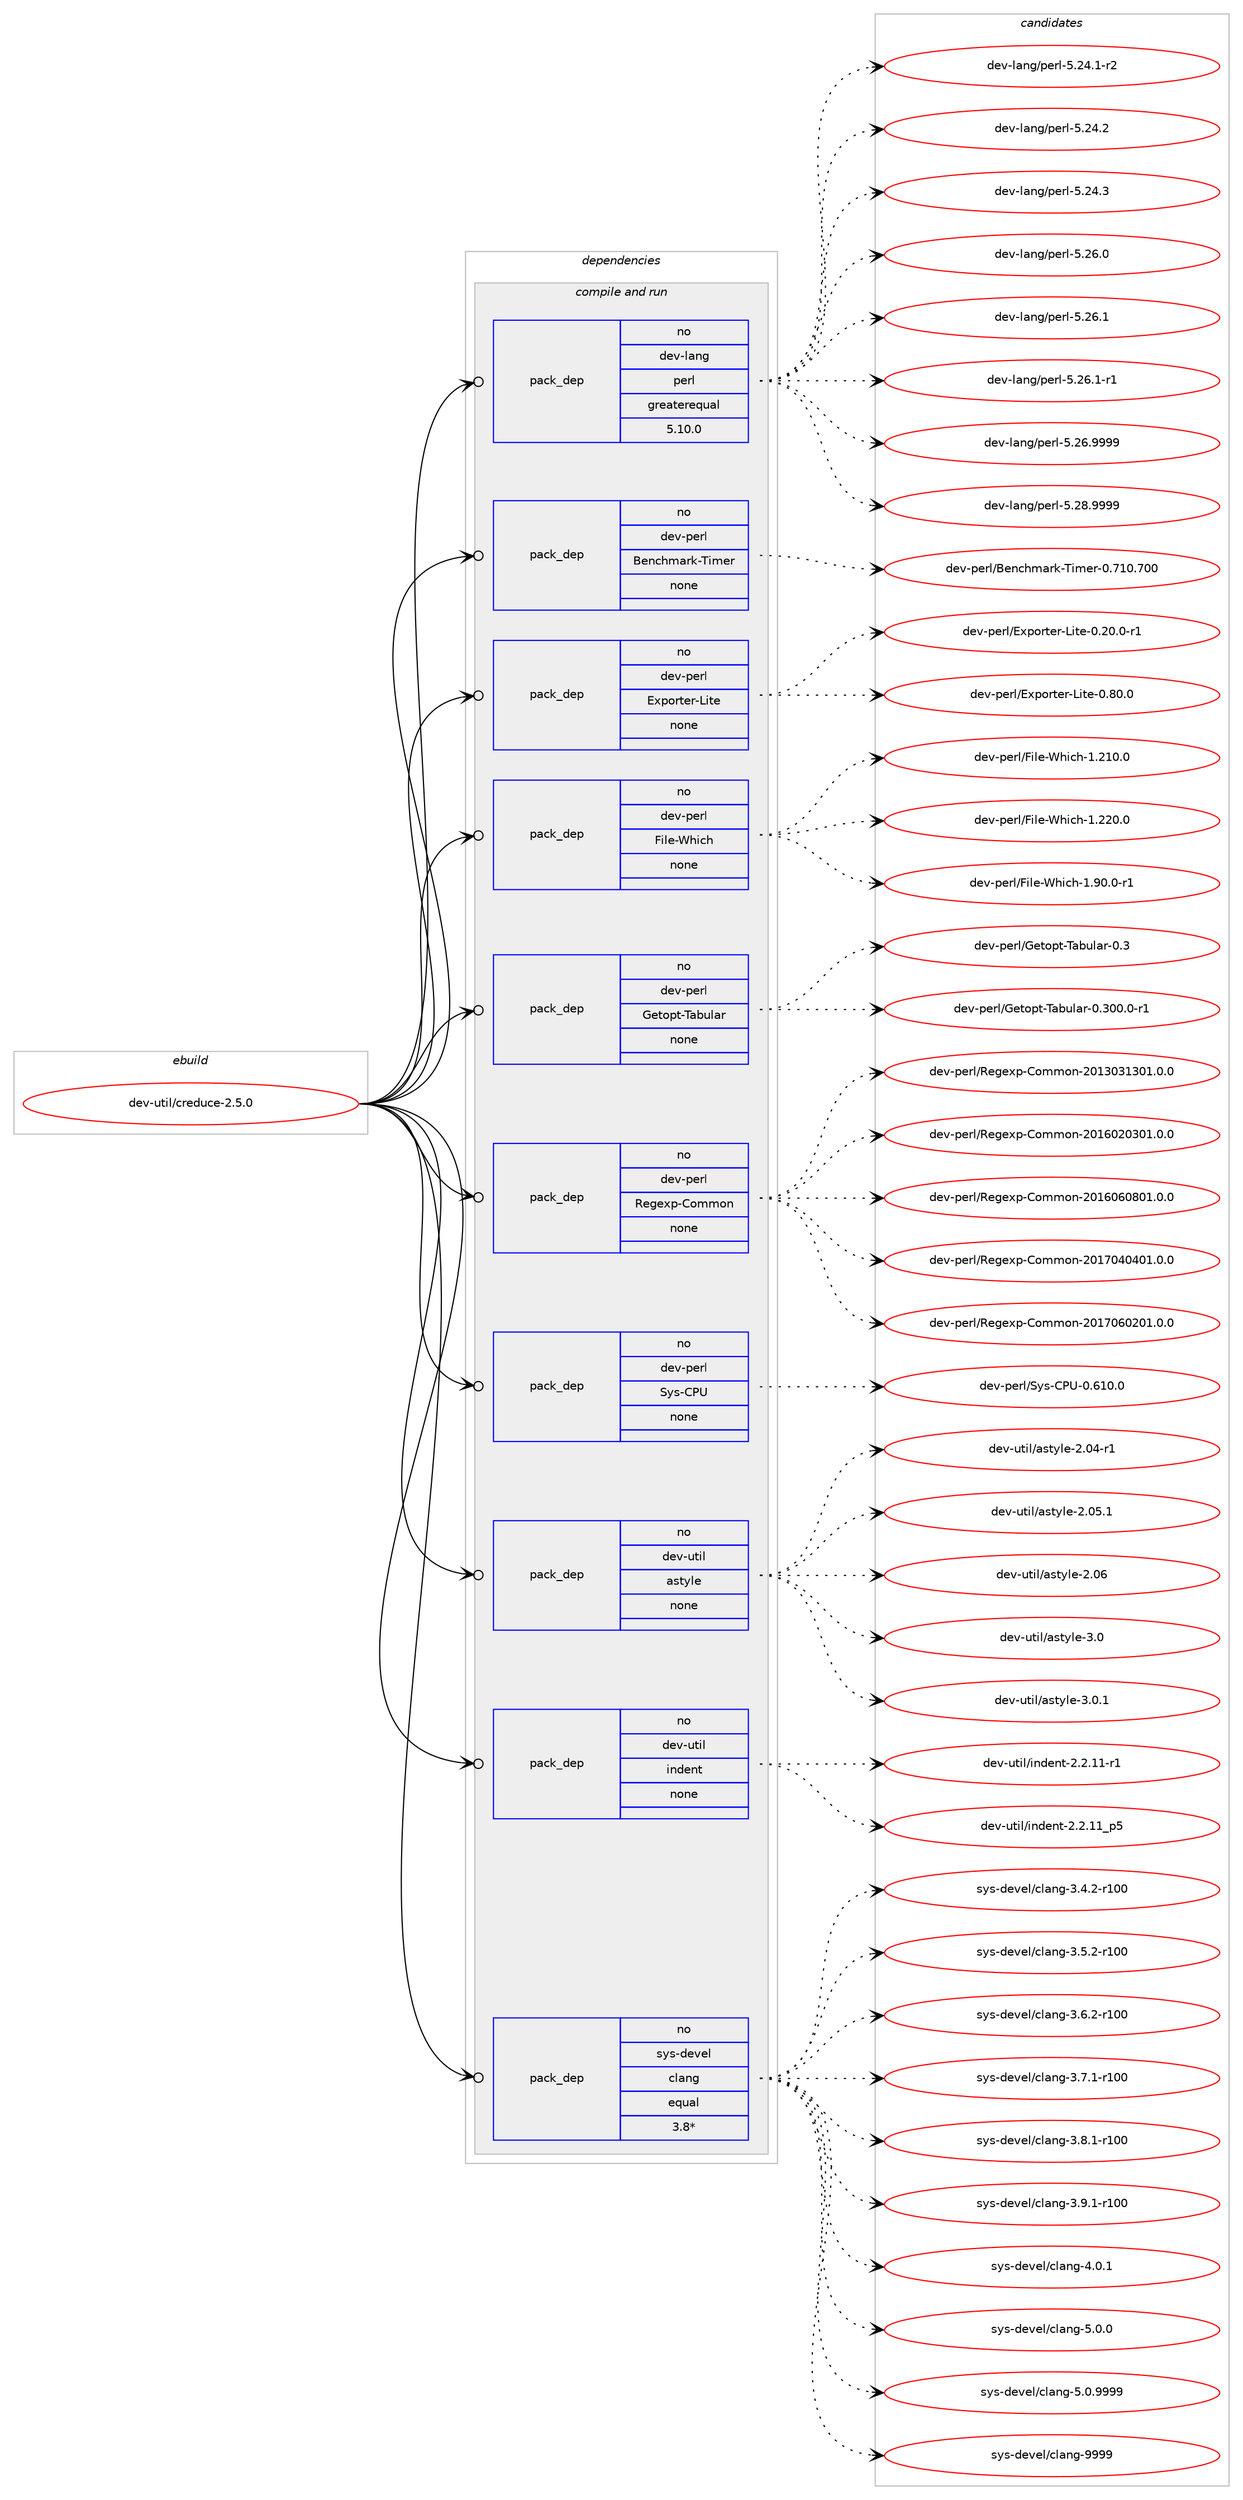 digraph prolog {

# *************
# Graph options
# *************

newrank=true;
concentrate=true;
compound=true;
graph [rankdir=LR,fontname=Helvetica,fontsize=10,ranksep=1.5];#, ranksep=2.5, nodesep=0.2];
edge  [arrowhead=vee];
node  [fontname=Helvetica,fontsize=10];

# **********
# The ebuild
# **********

subgraph cluster_leftcol {
color=gray;
rank=same;
label=<<i>ebuild</i>>;
id [label="dev-util/creduce-2.5.0", color=red, width=4, href="../dev-util/creduce-2.5.0.svg"];
}

# ****************
# The dependencies
# ****************

subgraph cluster_midcol {
color=gray;
label=<<i>dependencies</i>>;
subgraph cluster_compile {
fillcolor="#eeeeee";
style=filled;
label=<<i>compile</i>>;
}
subgraph cluster_compileandrun {
fillcolor="#eeeeee";
style=filled;
label=<<i>compile and run</i>>;
subgraph pack201758 {
dependency283631 [label=<<TABLE BORDER="0" CELLBORDER="1" CELLSPACING="0" CELLPADDING="4" WIDTH="220"><TR><TD ROWSPAN="6" CELLPADDING="30">pack_dep</TD></TR><TR><TD WIDTH="110">no</TD></TR><TR><TD>dev-lang</TD></TR><TR><TD>perl</TD></TR><TR><TD>greaterequal</TD></TR><TR><TD>5.10.0</TD></TR></TABLE>>, shape=none, color=blue];
}
id:e -> dependency283631:w [weight=20,style="solid",arrowhead="odotvee"];
subgraph pack201759 {
dependency283632 [label=<<TABLE BORDER="0" CELLBORDER="1" CELLSPACING="0" CELLPADDING="4" WIDTH="220"><TR><TD ROWSPAN="6" CELLPADDING="30">pack_dep</TD></TR><TR><TD WIDTH="110">no</TD></TR><TR><TD>dev-perl</TD></TR><TR><TD>Benchmark-Timer</TD></TR><TR><TD>none</TD></TR><TR><TD></TD></TR></TABLE>>, shape=none, color=blue];
}
id:e -> dependency283632:w [weight=20,style="solid",arrowhead="odotvee"];
subgraph pack201760 {
dependency283633 [label=<<TABLE BORDER="0" CELLBORDER="1" CELLSPACING="0" CELLPADDING="4" WIDTH="220"><TR><TD ROWSPAN="6" CELLPADDING="30">pack_dep</TD></TR><TR><TD WIDTH="110">no</TD></TR><TR><TD>dev-perl</TD></TR><TR><TD>Exporter-Lite</TD></TR><TR><TD>none</TD></TR><TR><TD></TD></TR></TABLE>>, shape=none, color=blue];
}
id:e -> dependency283633:w [weight=20,style="solid",arrowhead="odotvee"];
subgraph pack201761 {
dependency283634 [label=<<TABLE BORDER="0" CELLBORDER="1" CELLSPACING="0" CELLPADDING="4" WIDTH="220"><TR><TD ROWSPAN="6" CELLPADDING="30">pack_dep</TD></TR><TR><TD WIDTH="110">no</TD></TR><TR><TD>dev-perl</TD></TR><TR><TD>File-Which</TD></TR><TR><TD>none</TD></TR><TR><TD></TD></TR></TABLE>>, shape=none, color=blue];
}
id:e -> dependency283634:w [weight=20,style="solid",arrowhead="odotvee"];
subgraph pack201762 {
dependency283635 [label=<<TABLE BORDER="0" CELLBORDER="1" CELLSPACING="0" CELLPADDING="4" WIDTH="220"><TR><TD ROWSPAN="6" CELLPADDING="30">pack_dep</TD></TR><TR><TD WIDTH="110">no</TD></TR><TR><TD>dev-perl</TD></TR><TR><TD>Getopt-Tabular</TD></TR><TR><TD>none</TD></TR><TR><TD></TD></TR></TABLE>>, shape=none, color=blue];
}
id:e -> dependency283635:w [weight=20,style="solid",arrowhead="odotvee"];
subgraph pack201763 {
dependency283636 [label=<<TABLE BORDER="0" CELLBORDER="1" CELLSPACING="0" CELLPADDING="4" WIDTH="220"><TR><TD ROWSPAN="6" CELLPADDING="30">pack_dep</TD></TR><TR><TD WIDTH="110">no</TD></TR><TR><TD>dev-perl</TD></TR><TR><TD>Regexp-Common</TD></TR><TR><TD>none</TD></TR><TR><TD></TD></TR></TABLE>>, shape=none, color=blue];
}
id:e -> dependency283636:w [weight=20,style="solid",arrowhead="odotvee"];
subgraph pack201764 {
dependency283637 [label=<<TABLE BORDER="0" CELLBORDER="1" CELLSPACING="0" CELLPADDING="4" WIDTH="220"><TR><TD ROWSPAN="6" CELLPADDING="30">pack_dep</TD></TR><TR><TD WIDTH="110">no</TD></TR><TR><TD>dev-perl</TD></TR><TR><TD>Sys-CPU</TD></TR><TR><TD>none</TD></TR><TR><TD></TD></TR></TABLE>>, shape=none, color=blue];
}
id:e -> dependency283637:w [weight=20,style="solid",arrowhead="odotvee"];
subgraph pack201765 {
dependency283638 [label=<<TABLE BORDER="0" CELLBORDER="1" CELLSPACING="0" CELLPADDING="4" WIDTH="220"><TR><TD ROWSPAN="6" CELLPADDING="30">pack_dep</TD></TR><TR><TD WIDTH="110">no</TD></TR><TR><TD>dev-util</TD></TR><TR><TD>astyle</TD></TR><TR><TD>none</TD></TR><TR><TD></TD></TR></TABLE>>, shape=none, color=blue];
}
id:e -> dependency283638:w [weight=20,style="solid",arrowhead="odotvee"];
subgraph pack201766 {
dependency283639 [label=<<TABLE BORDER="0" CELLBORDER="1" CELLSPACING="0" CELLPADDING="4" WIDTH="220"><TR><TD ROWSPAN="6" CELLPADDING="30">pack_dep</TD></TR><TR><TD WIDTH="110">no</TD></TR><TR><TD>dev-util</TD></TR><TR><TD>indent</TD></TR><TR><TD>none</TD></TR><TR><TD></TD></TR></TABLE>>, shape=none, color=blue];
}
id:e -> dependency283639:w [weight=20,style="solid",arrowhead="odotvee"];
subgraph pack201767 {
dependency283640 [label=<<TABLE BORDER="0" CELLBORDER="1" CELLSPACING="0" CELLPADDING="4" WIDTH="220"><TR><TD ROWSPAN="6" CELLPADDING="30">pack_dep</TD></TR><TR><TD WIDTH="110">no</TD></TR><TR><TD>sys-devel</TD></TR><TR><TD>clang</TD></TR><TR><TD>equal</TD></TR><TR><TD>3.8*</TD></TR></TABLE>>, shape=none, color=blue];
}
id:e -> dependency283640:w [weight=20,style="solid",arrowhead="odotvee"];
}
subgraph cluster_run {
fillcolor="#eeeeee";
style=filled;
label=<<i>run</i>>;
}
}

# **************
# The candidates
# **************

subgraph cluster_choices {
rank=same;
color=gray;
label=<<i>candidates</i>>;

subgraph choice201758 {
color=black;
nodesep=1;
choice100101118451089711010347112101114108455346505246494511450 [label="dev-lang/perl-5.24.1-r2", color=red, width=4,href="../dev-lang/perl-5.24.1-r2.svg"];
choice10010111845108971101034711210111410845534650524650 [label="dev-lang/perl-5.24.2", color=red, width=4,href="../dev-lang/perl-5.24.2.svg"];
choice10010111845108971101034711210111410845534650524651 [label="dev-lang/perl-5.24.3", color=red, width=4,href="../dev-lang/perl-5.24.3.svg"];
choice10010111845108971101034711210111410845534650544648 [label="dev-lang/perl-5.26.0", color=red, width=4,href="../dev-lang/perl-5.26.0.svg"];
choice10010111845108971101034711210111410845534650544649 [label="dev-lang/perl-5.26.1", color=red, width=4,href="../dev-lang/perl-5.26.1.svg"];
choice100101118451089711010347112101114108455346505446494511449 [label="dev-lang/perl-5.26.1-r1", color=red, width=4,href="../dev-lang/perl-5.26.1-r1.svg"];
choice10010111845108971101034711210111410845534650544657575757 [label="dev-lang/perl-5.26.9999", color=red, width=4,href="../dev-lang/perl-5.26.9999.svg"];
choice10010111845108971101034711210111410845534650564657575757 [label="dev-lang/perl-5.28.9999", color=red, width=4,href="../dev-lang/perl-5.28.9999.svg"];
dependency283631:e -> choice100101118451089711010347112101114108455346505246494511450:w [style=dotted,weight="100"];
dependency283631:e -> choice10010111845108971101034711210111410845534650524650:w [style=dotted,weight="100"];
dependency283631:e -> choice10010111845108971101034711210111410845534650524651:w [style=dotted,weight="100"];
dependency283631:e -> choice10010111845108971101034711210111410845534650544648:w [style=dotted,weight="100"];
dependency283631:e -> choice10010111845108971101034711210111410845534650544649:w [style=dotted,weight="100"];
dependency283631:e -> choice100101118451089711010347112101114108455346505446494511449:w [style=dotted,weight="100"];
dependency283631:e -> choice10010111845108971101034711210111410845534650544657575757:w [style=dotted,weight="100"];
dependency283631:e -> choice10010111845108971101034711210111410845534650564657575757:w [style=dotted,weight="100"];
}
subgraph choice201759 {
color=black;
nodesep=1;
choice1001011184511210111410847661011109910410997114107458410510910111445484655494846554848 [label="dev-perl/Benchmark-Timer-0.710.700", color=red, width=4,href="../dev-perl/Benchmark-Timer-0.710.700.svg"];
dependency283632:e -> choice1001011184511210111410847661011109910410997114107458410510910111445484655494846554848:w [style=dotted,weight="100"];
}
subgraph choice201760 {
color=black;
nodesep=1;
choice1001011184511210111410847691201121111141161011144576105116101454846504846484511449 [label="dev-perl/Exporter-Lite-0.20.0-r1", color=red, width=4,href="../dev-perl/Exporter-Lite-0.20.0-r1.svg"];
choice100101118451121011141084769120112111114116101114457610511610145484656484648 [label="dev-perl/Exporter-Lite-0.80.0", color=red, width=4,href="../dev-perl/Exporter-Lite-0.80.0.svg"];
dependency283633:e -> choice1001011184511210111410847691201121111141161011144576105116101454846504846484511449:w [style=dotted,weight="100"];
dependency283633:e -> choice100101118451121011141084769120112111114116101114457610511610145484656484648:w [style=dotted,weight="100"];
}
subgraph choice201761 {
color=black;
nodesep=1;
choice1001011184511210111410847701051081014587104105991044549465049484648 [label="dev-perl/File-Which-1.210.0", color=red, width=4,href="../dev-perl/File-Which-1.210.0.svg"];
choice1001011184511210111410847701051081014587104105991044549465050484648 [label="dev-perl/File-Which-1.220.0", color=red, width=4,href="../dev-perl/File-Which-1.220.0.svg"];
choice100101118451121011141084770105108101458710410599104454946574846484511449 [label="dev-perl/File-Which-1.90.0-r1", color=red, width=4,href="../dev-perl/File-Which-1.90.0-r1.svg"];
dependency283634:e -> choice1001011184511210111410847701051081014587104105991044549465049484648:w [style=dotted,weight="100"];
dependency283634:e -> choice1001011184511210111410847701051081014587104105991044549465050484648:w [style=dotted,weight="100"];
dependency283634:e -> choice100101118451121011141084770105108101458710410599104454946574846484511449:w [style=dotted,weight="100"];
}
subgraph choice201762 {
color=black;
nodesep=1;
choice100101118451121011141084771101116111112116458497981171089711445484651 [label="dev-perl/Getopt-Tabular-0.3", color=red, width=4,href="../dev-perl/Getopt-Tabular-0.3.svg"];
choice100101118451121011141084771101116111112116458497981171089711445484651484846484511449 [label="dev-perl/Getopt-Tabular-0.300.0-r1", color=red, width=4,href="../dev-perl/Getopt-Tabular-0.300.0-r1.svg"];
dependency283635:e -> choice100101118451121011141084771101116111112116458497981171089711445484651:w [style=dotted,weight="100"];
dependency283635:e -> choice100101118451121011141084771101116111112116458497981171089711445484651484846484511449:w [style=dotted,weight="100"];
}
subgraph choice201763 {
color=black;
nodesep=1;
choice1001011184511210111410847821011031011201124567111109109111110455048495148514951484946484648 [label="dev-perl/Regexp-Common-2013031301.0.0", color=red, width=4,href="../dev-perl/Regexp-Common-2013031301.0.0.svg"];
choice1001011184511210111410847821011031011201124567111109109111110455048495448504851484946484648 [label="dev-perl/Regexp-Common-2016020301.0.0", color=red, width=4,href="../dev-perl/Regexp-Common-2016020301.0.0.svg"];
choice1001011184511210111410847821011031011201124567111109109111110455048495448544856484946484648 [label="dev-perl/Regexp-Common-2016060801.0.0", color=red, width=4,href="../dev-perl/Regexp-Common-2016060801.0.0.svg"];
choice1001011184511210111410847821011031011201124567111109109111110455048495548524852484946484648 [label="dev-perl/Regexp-Common-2017040401.0.0", color=red, width=4,href="../dev-perl/Regexp-Common-2017040401.0.0.svg"];
choice1001011184511210111410847821011031011201124567111109109111110455048495548544850484946484648 [label="dev-perl/Regexp-Common-2017060201.0.0", color=red, width=4,href="../dev-perl/Regexp-Common-2017060201.0.0.svg"];
dependency283636:e -> choice1001011184511210111410847821011031011201124567111109109111110455048495148514951484946484648:w [style=dotted,weight="100"];
dependency283636:e -> choice1001011184511210111410847821011031011201124567111109109111110455048495448504851484946484648:w [style=dotted,weight="100"];
dependency283636:e -> choice1001011184511210111410847821011031011201124567111109109111110455048495448544856484946484648:w [style=dotted,weight="100"];
dependency283636:e -> choice1001011184511210111410847821011031011201124567111109109111110455048495548524852484946484648:w [style=dotted,weight="100"];
dependency283636:e -> choice1001011184511210111410847821011031011201124567111109109111110455048495548544850484946484648:w [style=dotted,weight="100"];
}
subgraph choice201764 {
color=black;
nodesep=1;
choice100101118451121011141084783121115456780854548465449484648 [label="dev-perl/Sys-CPU-0.610.0", color=red, width=4,href="../dev-perl/Sys-CPU-0.610.0.svg"];
dependency283637:e -> choice100101118451121011141084783121115456780854548465449484648:w [style=dotted,weight="100"];
}
subgraph choice201765 {
color=black;
nodesep=1;
choice10010111845117116105108479711511612110810145504648524511449 [label="dev-util/astyle-2.04-r1", color=red, width=4,href="../dev-util/astyle-2.04-r1.svg"];
choice10010111845117116105108479711511612110810145504648534649 [label="dev-util/astyle-2.05.1", color=red, width=4,href="../dev-util/astyle-2.05.1.svg"];
choice1001011184511711610510847971151161211081014550464854 [label="dev-util/astyle-2.06", color=red, width=4,href="../dev-util/astyle-2.06.svg"];
choice10010111845117116105108479711511612110810145514648 [label="dev-util/astyle-3.0", color=red, width=4,href="../dev-util/astyle-3.0.svg"];
choice100101118451171161051084797115116121108101455146484649 [label="dev-util/astyle-3.0.1", color=red, width=4,href="../dev-util/astyle-3.0.1.svg"];
dependency283638:e -> choice10010111845117116105108479711511612110810145504648524511449:w [style=dotted,weight="100"];
dependency283638:e -> choice10010111845117116105108479711511612110810145504648534649:w [style=dotted,weight="100"];
dependency283638:e -> choice1001011184511711610510847971151161211081014550464854:w [style=dotted,weight="100"];
dependency283638:e -> choice10010111845117116105108479711511612110810145514648:w [style=dotted,weight="100"];
dependency283638:e -> choice100101118451171161051084797115116121108101455146484649:w [style=dotted,weight="100"];
}
subgraph choice201766 {
color=black;
nodesep=1;
choice1001011184511711610510847105110100101110116455046504649494511449 [label="dev-util/indent-2.2.11-r1", color=red, width=4,href="../dev-util/indent-2.2.11-r1.svg"];
choice1001011184511711610510847105110100101110116455046504649499511253 [label="dev-util/indent-2.2.11_p5", color=red, width=4,href="../dev-util/indent-2.2.11_p5.svg"];
dependency283639:e -> choice1001011184511711610510847105110100101110116455046504649494511449:w [style=dotted,weight="100"];
dependency283639:e -> choice1001011184511711610510847105110100101110116455046504649499511253:w [style=dotted,weight="100"];
}
subgraph choice201767 {
color=black;
nodesep=1;
choice1151211154510010111810110847991089711010345514652465045114494848 [label="sys-devel/clang-3.4.2-r100", color=red, width=4,href="../sys-devel/clang-3.4.2-r100.svg"];
choice1151211154510010111810110847991089711010345514653465045114494848 [label="sys-devel/clang-3.5.2-r100", color=red, width=4,href="../sys-devel/clang-3.5.2-r100.svg"];
choice1151211154510010111810110847991089711010345514654465045114494848 [label="sys-devel/clang-3.6.2-r100", color=red, width=4,href="../sys-devel/clang-3.6.2-r100.svg"];
choice1151211154510010111810110847991089711010345514655464945114494848 [label="sys-devel/clang-3.7.1-r100", color=red, width=4,href="../sys-devel/clang-3.7.1-r100.svg"];
choice1151211154510010111810110847991089711010345514656464945114494848 [label="sys-devel/clang-3.8.1-r100", color=red, width=4,href="../sys-devel/clang-3.8.1-r100.svg"];
choice1151211154510010111810110847991089711010345514657464945114494848 [label="sys-devel/clang-3.9.1-r100", color=red, width=4,href="../sys-devel/clang-3.9.1-r100.svg"];
choice11512111545100101118101108479910897110103455246484649 [label="sys-devel/clang-4.0.1", color=red, width=4,href="../sys-devel/clang-4.0.1.svg"];
choice11512111545100101118101108479910897110103455346484648 [label="sys-devel/clang-5.0.0", color=red, width=4,href="../sys-devel/clang-5.0.0.svg"];
choice11512111545100101118101108479910897110103455346484657575757 [label="sys-devel/clang-5.0.9999", color=red, width=4,href="../sys-devel/clang-5.0.9999.svg"];
choice115121115451001011181011084799108971101034557575757 [label="sys-devel/clang-9999", color=red, width=4,href="../sys-devel/clang-9999.svg"];
dependency283640:e -> choice1151211154510010111810110847991089711010345514652465045114494848:w [style=dotted,weight="100"];
dependency283640:e -> choice1151211154510010111810110847991089711010345514653465045114494848:w [style=dotted,weight="100"];
dependency283640:e -> choice1151211154510010111810110847991089711010345514654465045114494848:w [style=dotted,weight="100"];
dependency283640:e -> choice1151211154510010111810110847991089711010345514655464945114494848:w [style=dotted,weight="100"];
dependency283640:e -> choice1151211154510010111810110847991089711010345514656464945114494848:w [style=dotted,weight="100"];
dependency283640:e -> choice1151211154510010111810110847991089711010345514657464945114494848:w [style=dotted,weight="100"];
dependency283640:e -> choice11512111545100101118101108479910897110103455246484649:w [style=dotted,weight="100"];
dependency283640:e -> choice11512111545100101118101108479910897110103455346484648:w [style=dotted,weight="100"];
dependency283640:e -> choice11512111545100101118101108479910897110103455346484657575757:w [style=dotted,weight="100"];
dependency283640:e -> choice115121115451001011181011084799108971101034557575757:w [style=dotted,weight="100"];
}
}

}
